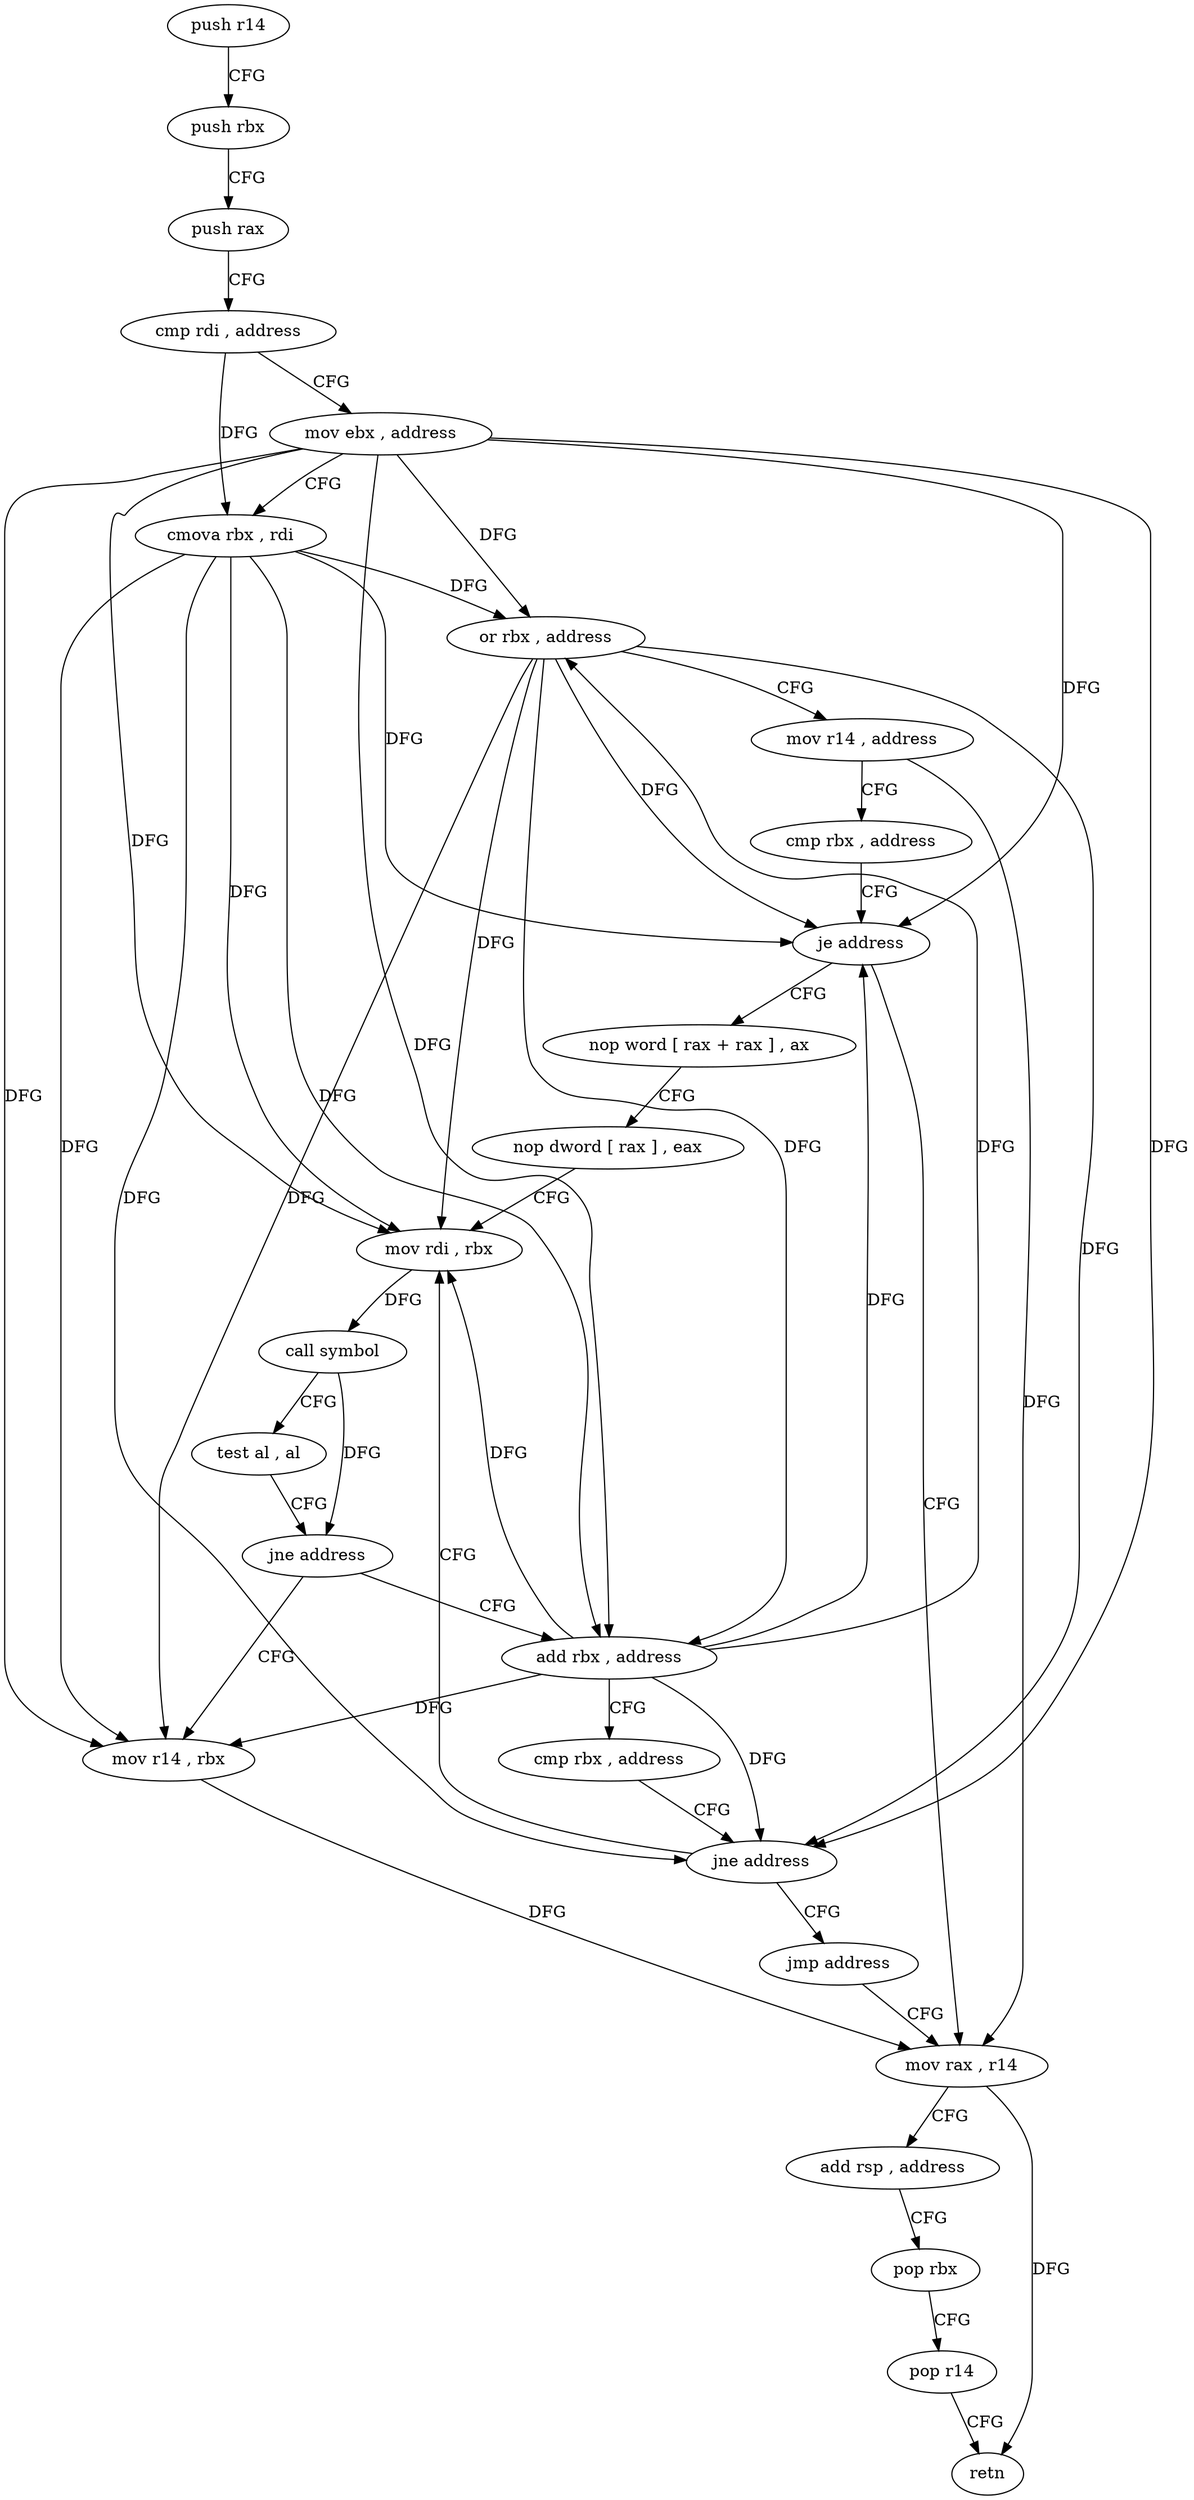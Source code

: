 digraph "func" {
"4223184" [label = "push r14" ]
"4223186" [label = "push rbx" ]
"4223187" [label = "push rax" ]
"4223188" [label = "cmp rdi , address" ]
"4223192" [label = "mov ebx , address" ]
"4223197" [label = "cmova rbx , rdi" ]
"4223201" [label = "or rbx , address" ]
"4223205" [label = "mov r14 , address" ]
"4223212" [label = "cmp rbx , address" ]
"4223216" [label = "je address" ]
"4223259" [label = "mov rax , r14" ]
"4223218" [label = "nop word [ rax + rax ] , ax" ]
"4223262" [label = "add rsp , address" ]
"4223266" [label = "pop rbx" ]
"4223267" [label = "pop r14" ]
"4223269" [label = "retn" ]
"4223228" [label = "nop dword [ rax ] , eax" ]
"4223232" [label = "mov rdi , rbx" ]
"4223256" [label = "mov r14 , rbx" ]
"4223244" [label = "add rbx , address" ]
"4223248" [label = "cmp rbx , address" ]
"4223252" [label = "jne address" ]
"4223254" [label = "jmp address" ]
"4223235" [label = "call symbol" ]
"4223240" [label = "test al , al" ]
"4223242" [label = "jne address" ]
"4223184" -> "4223186" [ label = "CFG" ]
"4223186" -> "4223187" [ label = "CFG" ]
"4223187" -> "4223188" [ label = "CFG" ]
"4223188" -> "4223192" [ label = "CFG" ]
"4223188" -> "4223197" [ label = "DFG" ]
"4223192" -> "4223197" [ label = "CFG" ]
"4223192" -> "4223201" [ label = "DFG" ]
"4223192" -> "4223216" [ label = "DFG" ]
"4223192" -> "4223232" [ label = "DFG" ]
"4223192" -> "4223256" [ label = "DFG" ]
"4223192" -> "4223244" [ label = "DFG" ]
"4223192" -> "4223252" [ label = "DFG" ]
"4223197" -> "4223201" [ label = "DFG" ]
"4223197" -> "4223216" [ label = "DFG" ]
"4223197" -> "4223232" [ label = "DFG" ]
"4223197" -> "4223256" [ label = "DFG" ]
"4223197" -> "4223244" [ label = "DFG" ]
"4223197" -> "4223252" [ label = "DFG" ]
"4223201" -> "4223205" [ label = "CFG" ]
"4223201" -> "4223216" [ label = "DFG" ]
"4223201" -> "4223232" [ label = "DFG" ]
"4223201" -> "4223256" [ label = "DFG" ]
"4223201" -> "4223244" [ label = "DFG" ]
"4223201" -> "4223252" [ label = "DFG" ]
"4223205" -> "4223212" [ label = "CFG" ]
"4223205" -> "4223259" [ label = "DFG" ]
"4223212" -> "4223216" [ label = "CFG" ]
"4223216" -> "4223259" [ label = "CFG" ]
"4223216" -> "4223218" [ label = "CFG" ]
"4223259" -> "4223262" [ label = "CFG" ]
"4223259" -> "4223269" [ label = "DFG" ]
"4223218" -> "4223228" [ label = "CFG" ]
"4223262" -> "4223266" [ label = "CFG" ]
"4223266" -> "4223267" [ label = "CFG" ]
"4223267" -> "4223269" [ label = "CFG" ]
"4223228" -> "4223232" [ label = "CFG" ]
"4223232" -> "4223235" [ label = "DFG" ]
"4223256" -> "4223259" [ label = "DFG" ]
"4223244" -> "4223248" [ label = "CFG" ]
"4223244" -> "4223201" [ label = "DFG" ]
"4223244" -> "4223216" [ label = "DFG" ]
"4223244" -> "4223232" [ label = "DFG" ]
"4223244" -> "4223256" [ label = "DFG" ]
"4223244" -> "4223252" [ label = "DFG" ]
"4223248" -> "4223252" [ label = "CFG" ]
"4223252" -> "4223232" [ label = "CFG" ]
"4223252" -> "4223254" [ label = "CFG" ]
"4223254" -> "4223259" [ label = "CFG" ]
"4223235" -> "4223240" [ label = "CFG" ]
"4223235" -> "4223242" [ label = "DFG" ]
"4223240" -> "4223242" [ label = "CFG" ]
"4223242" -> "4223256" [ label = "CFG" ]
"4223242" -> "4223244" [ label = "CFG" ]
}
